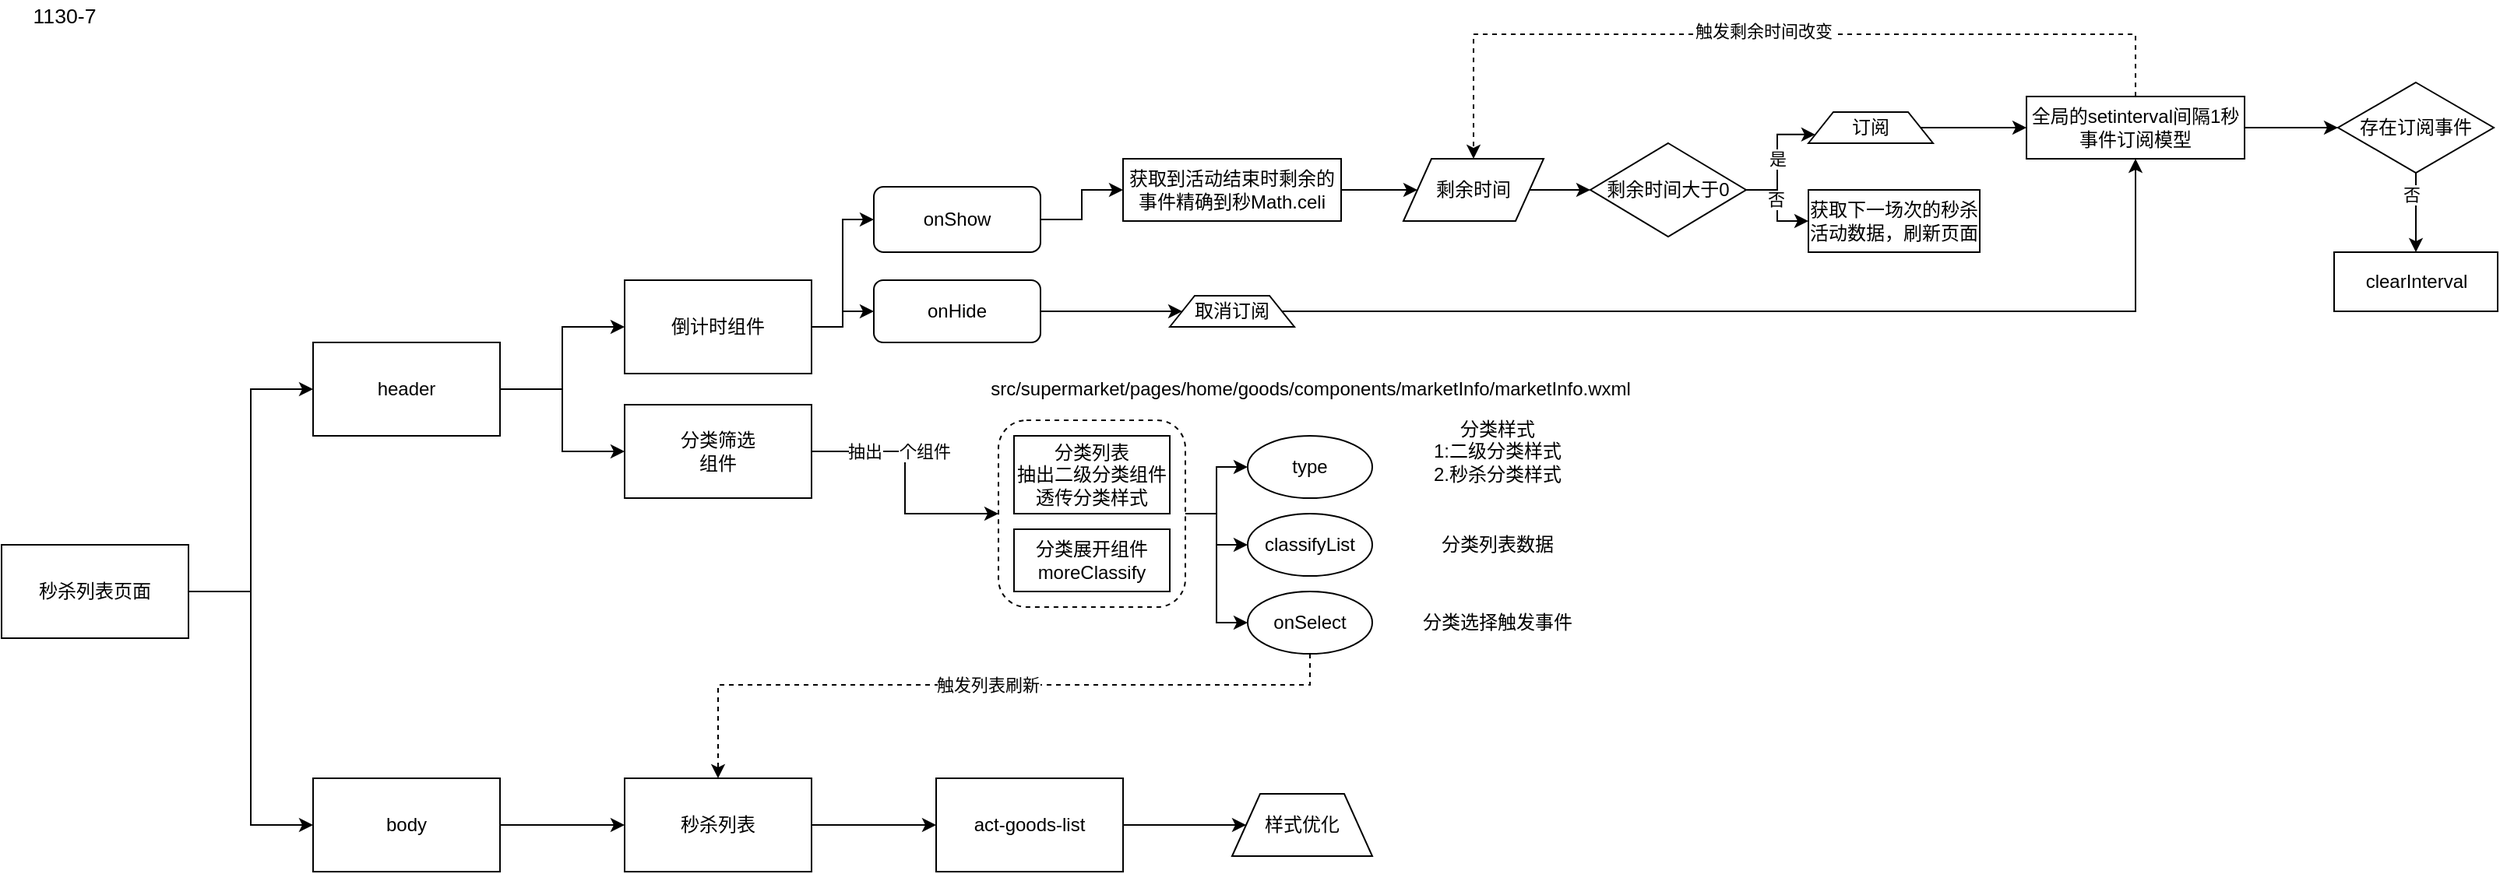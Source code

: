 <mxfile version="13.3.5" type="device"><diagram id="qXqNOvPEbpMphMiXG6KV" name="第 1 页"><mxGraphModel dx="1580" dy="1286" grid="1" gridSize="20" guides="1" tooltips="1" connect="1" arrows="1" fold="1" page="1" pageScale="1" pageWidth="980" pageHeight="1390" math="0" shadow="0"><root><mxCell id="0"/><mxCell id="1" parent="0"/><mxCell id="zZxQpJYZrw6TJFTTv8Lu-64" style="edgeStyle=orthogonalEdgeStyle;rounded=0;orthogonalLoop=1;jettySize=auto;html=1;entryX=0;entryY=0.5;entryDx=0;entryDy=0;" parent="1" source="zZxQpJYZrw6TJFTTv8Lu-1" target="zZxQpJYZrw6TJFTTv8Lu-4" edge="1"><mxGeometry relative="1" as="geometry"/></mxCell><mxCell id="zZxQpJYZrw6TJFTTv8Lu-65" style="edgeStyle=orthogonalEdgeStyle;rounded=0;orthogonalLoop=1;jettySize=auto;html=1;entryX=0;entryY=0.5;entryDx=0;entryDy=0;" parent="1" source="zZxQpJYZrw6TJFTTv8Lu-1" target="zZxQpJYZrw6TJFTTv8Lu-3" edge="1"><mxGeometry relative="1" as="geometry"/></mxCell><mxCell id="zZxQpJYZrw6TJFTTv8Lu-1" value="秒杀列表页面" style="rounded=0;whiteSpace=wrap;html=1;" parent="1" vertex="1"><mxGeometry x="20" y="370" width="120" height="60" as="geometry"/></mxCell><mxCell id="zZxQpJYZrw6TJFTTv8Lu-66" style="edgeStyle=orthogonalEdgeStyle;rounded=0;orthogonalLoop=1;jettySize=auto;html=1;entryX=0;entryY=0.5;entryDx=0;entryDy=0;" parent="1" source="zZxQpJYZrw6TJFTTv8Lu-3" target="zZxQpJYZrw6TJFTTv8Lu-6" edge="1"><mxGeometry relative="1" as="geometry"/></mxCell><mxCell id="zZxQpJYZrw6TJFTTv8Lu-67" style="edgeStyle=orthogonalEdgeStyle;rounded=0;orthogonalLoop=1;jettySize=auto;html=1;entryX=0;entryY=0.5;entryDx=0;entryDy=0;" parent="1" source="zZxQpJYZrw6TJFTTv8Lu-3" target="zZxQpJYZrw6TJFTTv8Lu-8" edge="1"><mxGeometry relative="1" as="geometry"/></mxCell><mxCell id="zZxQpJYZrw6TJFTTv8Lu-3" value="header" style="rounded=0;whiteSpace=wrap;html=1;" parent="1" vertex="1"><mxGeometry x="220" y="240" width="120" height="60" as="geometry"/></mxCell><mxCell id="zZxQpJYZrw6TJFTTv8Lu-63" style="edgeStyle=orthogonalEdgeStyle;rounded=0;orthogonalLoop=1;jettySize=auto;html=1;entryX=0;entryY=0.5;entryDx=0;entryDy=0;" parent="1" source="zZxQpJYZrw6TJFTTv8Lu-4" target="zZxQpJYZrw6TJFTTv8Lu-16" edge="1"><mxGeometry relative="1" as="geometry"/></mxCell><mxCell id="zZxQpJYZrw6TJFTTv8Lu-4" value="body" style="rounded=0;whiteSpace=wrap;html=1;" parent="1" vertex="1"><mxGeometry x="220" y="520" width="120" height="60" as="geometry"/></mxCell><mxCell id="zZxQpJYZrw6TJFTTv8Lu-110" style="edgeStyle=orthogonalEdgeStyle;rounded=0;orthogonalLoop=1;jettySize=auto;html=1;entryX=0;entryY=0.5;entryDx=0;entryDy=0;" parent="1" source="zZxQpJYZrw6TJFTTv8Lu-6" target="zZxQpJYZrw6TJFTTv8Lu-108" edge="1"><mxGeometry relative="1" as="geometry"/></mxCell><mxCell id="zZxQpJYZrw6TJFTTv8Lu-111" style="edgeStyle=orthogonalEdgeStyle;rounded=0;orthogonalLoop=1;jettySize=auto;html=1;entryX=0;entryY=0.5;entryDx=0;entryDy=0;" parent="1" source="zZxQpJYZrw6TJFTTv8Lu-6" target="zZxQpJYZrw6TJFTTv8Lu-107" edge="1"><mxGeometry relative="1" as="geometry"/></mxCell><mxCell id="zZxQpJYZrw6TJFTTv8Lu-6" value="倒计时组件" style="rounded=0;whiteSpace=wrap;html=1;" parent="1" vertex="1"><mxGeometry x="420" y="200" width="120" height="60" as="geometry"/></mxCell><mxCell id="zZxQpJYZrw6TJFTTv8Lu-58" style="edgeStyle=orthogonalEdgeStyle;rounded=0;orthogonalLoop=1;jettySize=auto;html=1;entryX=0;entryY=0.5;entryDx=0;entryDy=0;" parent="1" source="zZxQpJYZrw6TJFTTv8Lu-8" target="zZxQpJYZrw6TJFTTv8Lu-43" edge="1"><mxGeometry relative="1" as="geometry"/></mxCell><mxCell id="zZxQpJYZrw6TJFTTv8Lu-62" value="抽出一个组件" style="edgeLabel;html=1;align=center;verticalAlign=middle;resizable=0;points=[];" parent="zZxQpJYZrw6TJFTTv8Lu-58" vertex="1" connectable="0"><mxGeometry x="-0.3" relative="1" as="geometry"><mxPoint as="offset"/></mxGeometry></mxCell><mxCell id="zZxQpJYZrw6TJFTTv8Lu-8" value="分类筛选&lt;br&gt;组件" style="rounded=0;whiteSpace=wrap;html=1;" parent="1" vertex="1"><mxGeometry x="420" y="280" width="120" height="60" as="geometry"/></mxCell><mxCell id="zZxQpJYZrw6TJFTTv8Lu-15" value="分类展开组件&lt;br&gt;moreClassify" style="rounded=0;whiteSpace=wrap;html=1;" parent="1" vertex="1"><mxGeometry x="670" y="360" width="100" height="40" as="geometry"/></mxCell><mxCell id="zZxQpJYZrw6TJFTTv8Lu-125" style="edgeStyle=orthogonalEdgeStyle;rounded=0;orthogonalLoop=1;jettySize=auto;html=1;entryX=0;entryY=0.5;entryDx=0;entryDy=0;" parent="1" source="zZxQpJYZrw6TJFTTv8Lu-16" target="zZxQpJYZrw6TJFTTv8Lu-124" edge="1"><mxGeometry relative="1" as="geometry"/></mxCell><mxCell id="zZxQpJYZrw6TJFTTv8Lu-16" value="秒杀列表" style="rounded=0;whiteSpace=wrap;html=1;" parent="1" vertex="1"><mxGeometry x="420" y="520" width="120" height="60" as="geometry"/></mxCell><mxCell id="zZxQpJYZrw6TJFTTv8Lu-17" value="分类列表&lt;br&gt;抽出二级分类组件&lt;br&gt;透传分类样式" style="rounded=0;whiteSpace=wrap;html=1;" parent="1" vertex="1"><mxGeometry x="670" y="300" width="100" height="50" as="geometry"/></mxCell><mxCell id="zZxQpJYZrw6TJFTTv8Lu-39" value="&lt;span style=&quot;font-family: &amp;#34;arial&amp;#34; ; font-size: 13.333px ; text-align: left ; background-color: rgb(255 , 255 , 255)&quot;&gt;1130-7&lt;/span&gt;" style="text;html=1;resizable=0;autosize=1;align=center;verticalAlign=middle;points=[];rounded=0;dashed=1;fillColor=#ffffff;gradientColor=#ffffff;" parent="1" vertex="1"><mxGeometry x="20" y="20" width="80" height="20" as="geometry"/></mxCell><mxCell id="zZxQpJYZrw6TJFTTv8Lu-54" style="edgeStyle=orthogonalEdgeStyle;rounded=0;orthogonalLoop=1;jettySize=auto;html=1;" parent="1" source="zZxQpJYZrw6TJFTTv8Lu-43" target="zZxQpJYZrw6TJFTTv8Lu-46" edge="1"><mxGeometry relative="1" as="geometry"/></mxCell><mxCell id="zZxQpJYZrw6TJFTTv8Lu-56" style="edgeStyle=orthogonalEdgeStyle;rounded=0;orthogonalLoop=1;jettySize=auto;html=1;entryX=0;entryY=0.5;entryDx=0;entryDy=0;" parent="1" source="zZxQpJYZrw6TJFTTv8Lu-43" target="zZxQpJYZrw6TJFTTv8Lu-47" edge="1"><mxGeometry relative="1" as="geometry"/></mxCell><mxCell id="zZxQpJYZrw6TJFTTv8Lu-57" style="edgeStyle=orthogonalEdgeStyle;rounded=0;orthogonalLoop=1;jettySize=auto;html=1;entryX=0;entryY=0.5;entryDx=0;entryDy=0;" parent="1" source="zZxQpJYZrw6TJFTTv8Lu-43" target="zZxQpJYZrw6TJFTTv8Lu-48" edge="1"><mxGeometry relative="1" as="geometry"/></mxCell><mxCell id="zZxQpJYZrw6TJFTTv8Lu-43" value="" style="rounded=1;whiteSpace=wrap;html=1;dashed=1;fillColor=none;gradientColor=#ffffff;" parent="1" vertex="1"><mxGeometry x="660" y="290" width="120" height="120" as="geometry"/></mxCell><mxCell id="zZxQpJYZrw6TJFTTv8Lu-45" value="src/supermarket/pages/home/goods/components/marketInfo/marketInfo.wxml" style="text;html=1;resizable=0;autosize=1;align=center;verticalAlign=middle;points=[];fillColor=none;strokeColor=none;rounded=0;dashed=1;" parent="1" vertex="1"><mxGeometry x="640" y="260" width="440" height="20" as="geometry"/></mxCell><mxCell id="zZxQpJYZrw6TJFTTv8Lu-46" value="type" style="ellipse;whiteSpace=wrap;html=1;fillColor=none;gradientColor=#ffffff;" parent="1" vertex="1"><mxGeometry x="820" y="300" width="80" height="40" as="geometry"/></mxCell><mxCell id="zZxQpJYZrw6TJFTTv8Lu-47" value="classifyList" style="ellipse;whiteSpace=wrap;html=1;fillColor=none;gradientColor=#ffffff;" parent="1" vertex="1"><mxGeometry x="820" y="350" width="80" height="40" as="geometry"/></mxCell><mxCell id="zZxQpJYZrw6TJFTTv8Lu-103" style="edgeStyle=orthogonalEdgeStyle;rounded=0;orthogonalLoop=1;jettySize=auto;html=1;dashed=1;" parent="1" source="zZxQpJYZrw6TJFTTv8Lu-48" target="zZxQpJYZrw6TJFTTv8Lu-16" edge="1"><mxGeometry relative="1" as="geometry"><Array as="points"><mxPoint x="860" y="460"/><mxPoint x="480" y="460"/></Array></mxGeometry></mxCell><mxCell id="zZxQpJYZrw6TJFTTv8Lu-104" value="触发列表刷新" style="edgeLabel;html=1;align=center;verticalAlign=middle;resizable=0;points=[];" parent="zZxQpJYZrw6TJFTTv8Lu-103" vertex="1" connectable="0"><mxGeometry x="-0.013" relative="1" as="geometry"><mxPoint as="offset"/></mxGeometry></mxCell><mxCell id="zZxQpJYZrw6TJFTTv8Lu-48" value="onSelect" style="ellipse;whiteSpace=wrap;html=1;fillColor=none;gradientColor=#ffffff;" parent="1" vertex="1"><mxGeometry x="820" y="400" width="80" height="40" as="geometry"/></mxCell><mxCell id="zZxQpJYZrw6TJFTTv8Lu-59" value="分类样式&lt;br&gt;1:二级分类样式&lt;br&gt;2.秒杀分类样式&lt;br&gt;" style="text;html=1;resizable=0;autosize=1;align=center;verticalAlign=middle;points=[];fillColor=none;strokeColor=none;rounded=0;" parent="1" vertex="1"><mxGeometry x="920" y="280" width="120" height="60" as="geometry"/></mxCell><mxCell id="zZxQpJYZrw6TJFTTv8Lu-60" value="分类列表数据" style="text;html=1;resizable=0;autosize=1;align=center;verticalAlign=middle;points=[];fillColor=none;strokeColor=none;rounded=0;" parent="1" vertex="1"><mxGeometry x="930" y="360" width="100" height="20" as="geometry"/></mxCell><mxCell id="zZxQpJYZrw6TJFTTv8Lu-61" value="分类选择触发事件" style="text;html=1;resizable=0;autosize=1;align=center;verticalAlign=middle;points=[];fillColor=none;strokeColor=none;rounded=0;" parent="1" vertex="1"><mxGeometry x="920" y="410" width="120" height="20" as="geometry"/></mxCell><mxCell id="zZxQpJYZrw6TJFTTv8Lu-94" style="edgeStyle=orthogonalEdgeStyle;rounded=0;orthogonalLoop=1;jettySize=auto;html=1;entryX=0;entryY=0.5;entryDx=0;entryDy=0;" parent="1" source="zZxQpJYZrw6TJFTTv8Lu-77" target="zZxQpJYZrw6TJFTTv8Lu-92" edge="1"><mxGeometry relative="1" as="geometry"/></mxCell><mxCell id="zZxQpJYZrw6TJFTTv8Lu-77" value="获取到活动结束时剩余的事件精确到秒Math.celi" style="rounded=0;whiteSpace=wrap;html=1;fillColor=none;gradientColor=#ffffff;" parent="1" vertex="1"><mxGeometry x="740" y="122" width="140" height="40" as="geometry"/></mxCell><mxCell id="zZxQpJYZrw6TJFTTv8Lu-83" style="edgeStyle=orthogonalEdgeStyle;rounded=0;orthogonalLoop=1;jettySize=auto;html=1;entryX=0;entryY=0.5;entryDx=0;entryDy=0;" parent="1" source="zZxQpJYZrw6TJFTTv8Lu-79" target="zZxQpJYZrw6TJFTTv8Lu-82" edge="1"><mxGeometry relative="1" as="geometry"/></mxCell><mxCell id="zZxQpJYZrw6TJFTTv8Lu-84" value="否" style="edgeLabel;html=1;align=center;verticalAlign=middle;resizable=0;points=[];" parent="zZxQpJYZrw6TJFTTv8Lu-83" vertex="1" connectable="0"><mxGeometry x="-0.367" y="-6" relative="1" as="geometry"><mxPoint as="offset"/></mxGeometry></mxCell><mxCell id="zZxQpJYZrw6TJFTTv8Lu-91" value="是" style="edgeStyle=orthogonalEdgeStyle;rounded=0;orthogonalLoop=1;jettySize=auto;html=1;entryX=0;entryY=0.75;entryDx=0;entryDy=0;" parent="1" source="zZxQpJYZrw6TJFTTv8Lu-79" target="zZxQpJYZrw6TJFTTv8Lu-87" edge="1"><mxGeometry relative="1" as="geometry"/></mxCell><mxCell id="zZxQpJYZrw6TJFTTv8Lu-79" value="剩余时间大于0" style="rhombus;whiteSpace=wrap;html=1;fillColor=none;gradientColor=#ffffff;" parent="1" vertex="1"><mxGeometry x="1040" y="112" width="100" height="60" as="geometry"/></mxCell><mxCell id="zZxQpJYZrw6TJFTTv8Lu-82" value="获取下一场次的秒杀活动数据，刷新页面" style="rounded=0;whiteSpace=wrap;html=1;fillColor=none;gradientColor=#ffffff;" parent="1" vertex="1"><mxGeometry x="1180" y="142" width="110" height="40" as="geometry"/></mxCell><mxCell id="zZxQpJYZrw6TJFTTv8Lu-101" style="edgeStyle=orthogonalEdgeStyle;rounded=0;orthogonalLoop=1;jettySize=auto;html=1;entryX=0.5;entryY=0;entryDx=0;entryDy=0;dashed=1;" parent="1" source="zZxQpJYZrw6TJFTTv8Lu-85" target="zZxQpJYZrw6TJFTTv8Lu-92" edge="1"><mxGeometry relative="1" as="geometry"><Array as="points"><mxPoint x="1390" y="42"/><mxPoint x="965" y="42"/></Array></mxGeometry></mxCell><mxCell id="zZxQpJYZrw6TJFTTv8Lu-102" value="触发剩余时间改变" style="edgeLabel;html=1;align=center;verticalAlign=middle;resizable=0;points=[];" parent="zZxQpJYZrw6TJFTTv8Lu-101" vertex="1" connectable="0"><mxGeometry x="0.024" y="-2" relative="1" as="geometry"><mxPoint as="offset"/></mxGeometry></mxCell><mxCell id="zZxQpJYZrw6TJFTTv8Lu-119" style="edgeStyle=orthogonalEdgeStyle;rounded=0;orthogonalLoop=1;jettySize=auto;html=1;entryX=0;entryY=0.5;entryDx=0;entryDy=0;" parent="1" source="zZxQpJYZrw6TJFTTv8Lu-85" target="zZxQpJYZrw6TJFTTv8Lu-118" edge="1"><mxGeometry relative="1" as="geometry"/></mxCell><mxCell id="zZxQpJYZrw6TJFTTv8Lu-85" value="全局的setinterval间隔1秒&lt;br&gt;事件订阅模型" style="rounded=0;whiteSpace=wrap;html=1;fillColor=none;gradientColor=#ffffff;" parent="1" vertex="1"><mxGeometry x="1320" y="82" width="140" height="40" as="geometry"/></mxCell><mxCell id="zZxQpJYZrw6TJFTTv8Lu-90" style="edgeStyle=orthogonalEdgeStyle;rounded=0;orthogonalLoop=1;jettySize=auto;html=1;entryX=0;entryY=0.5;entryDx=0;entryDy=0;" parent="1" source="zZxQpJYZrw6TJFTTv8Lu-87" target="zZxQpJYZrw6TJFTTv8Lu-85" edge="1"><mxGeometry relative="1" as="geometry"/></mxCell><mxCell id="zZxQpJYZrw6TJFTTv8Lu-87" value="订阅" style="shape=trapezoid;perimeter=trapezoidPerimeter;whiteSpace=wrap;html=1;fillColor=none;gradientColor=#ffffff;" parent="1" vertex="1"><mxGeometry x="1180" y="92" width="80" height="20" as="geometry"/></mxCell><mxCell id="zZxQpJYZrw6TJFTTv8Lu-95" style="edgeStyle=orthogonalEdgeStyle;rounded=0;orthogonalLoop=1;jettySize=auto;html=1;entryX=0;entryY=0.5;entryDx=0;entryDy=0;" parent="1" source="zZxQpJYZrw6TJFTTv8Lu-92" target="zZxQpJYZrw6TJFTTv8Lu-79" edge="1"><mxGeometry relative="1" as="geometry"/></mxCell><mxCell id="zZxQpJYZrw6TJFTTv8Lu-92" value="剩余时间" style="shape=parallelogram;perimeter=parallelogramPerimeter;whiteSpace=wrap;html=1;fillColor=none;gradientColor=#ffffff;" parent="1" vertex="1"><mxGeometry x="920" y="122" width="90" height="40" as="geometry"/></mxCell><mxCell id="zZxQpJYZrw6TJFTTv8Lu-109" style="edgeStyle=orthogonalEdgeStyle;rounded=0;orthogonalLoop=1;jettySize=auto;html=1;entryX=0;entryY=0.5;entryDx=0;entryDy=0;" parent="1" source="zZxQpJYZrw6TJFTTv8Lu-107" target="zZxQpJYZrw6TJFTTv8Lu-77" edge="1"><mxGeometry relative="1" as="geometry"/></mxCell><mxCell id="zZxQpJYZrw6TJFTTv8Lu-107" value="onShow" style="rounded=1;whiteSpace=wrap;html=1;fillColor=none;gradientColor=#ffffff;" parent="1" vertex="1"><mxGeometry x="580" y="140" width="107" height="42" as="geometry"/></mxCell><mxCell id="zZxQpJYZrw6TJFTTv8Lu-116" style="edgeStyle=orthogonalEdgeStyle;rounded=0;orthogonalLoop=1;jettySize=auto;html=1;entryX=0;entryY=0.5;entryDx=0;entryDy=0;" parent="1" source="zZxQpJYZrw6TJFTTv8Lu-108" target="zZxQpJYZrw6TJFTTv8Lu-114" edge="1"><mxGeometry relative="1" as="geometry"/></mxCell><mxCell id="zZxQpJYZrw6TJFTTv8Lu-108" value="onHide" style="rounded=1;whiteSpace=wrap;html=1;fillColor=none;gradientColor=#ffffff;" parent="1" vertex="1"><mxGeometry x="580" y="200" width="107" height="40" as="geometry"/></mxCell><mxCell id="zZxQpJYZrw6TJFTTv8Lu-117" style="edgeStyle=orthogonalEdgeStyle;rounded=0;orthogonalLoop=1;jettySize=auto;html=1;entryX=0.5;entryY=1;entryDx=0;entryDy=0;" parent="1" source="zZxQpJYZrw6TJFTTv8Lu-114" target="zZxQpJYZrw6TJFTTv8Lu-85" edge="1"><mxGeometry relative="1" as="geometry"/></mxCell><mxCell id="zZxQpJYZrw6TJFTTv8Lu-114" value="取消订阅" style="shape=trapezoid;perimeter=trapezoidPerimeter;whiteSpace=wrap;html=1;fillColor=none;gradientColor=#ffffff;" parent="1" vertex="1"><mxGeometry x="770" y="210" width="80" height="20" as="geometry"/></mxCell><mxCell id="zZxQpJYZrw6TJFTTv8Lu-122" style="edgeStyle=orthogonalEdgeStyle;rounded=0;orthogonalLoop=1;jettySize=auto;html=1;entryX=0.5;entryY=0;entryDx=0;entryDy=0;" parent="1" source="zZxQpJYZrw6TJFTTv8Lu-118" target="zZxQpJYZrw6TJFTTv8Lu-121" edge="1"><mxGeometry relative="1" as="geometry"/></mxCell><mxCell id="zZxQpJYZrw6TJFTTv8Lu-123" value="否" style="edgeLabel;html=1;align=center;verticalAlign=middle;resizable=0;points=[];" parent="zZxQpJYZrw6TJFTTv8Lu-122" vertex="1" connectable="0"><mxGeometry x="-0.451" y="-3" relative="1" as="geometry"><mxPoint as="offset"/></mxGeometry></mxCell><mxCell id="zZxQpJYZrw6TJFTTv8Lu-118" value="存在订阅事件" style="rhombus;whiteSpace=wrap;html=1;fillColor=none;gradientColor=#ffffff;" parent="1" vertex="1"><mxGeometry x="1520" y="73" width="100" height="58" as="geometry"/></mxCell><mxCell id="zZxQpJYZrw6TJFTTv8Lu-121" value="clearInterval" style="rounded=0;whiteSpace=wrap;html=1;fillColor=none;gradientColor=#ffffff;" parent="1" vertex="1"><mxGeometry x="1517.5" y="182" width="105" height="38" as="geometry"/></mxCell><mxCell id="0aDc1e5DsbpfHD7TE6z--2" style="edgeStyle=orthogonalEdgeStyle;rounded=0;orthogonalLoop=1;jettySize=auto;html=1;entryX=0;entryY=0.5;entryDx=0;entryDy=0;startArrow=none;startFill=0;" parent="1" source="zZxQpJYZrw6TJFTTv8Lu-124" target="0aDc1e5DsbpfHD7TE6z--1" edge="1"><mxGeometry relative="1" as="geometry"/></mxCell><mxCell id="zZxQpJYZrw6TJFTTv8Lu-124" value="act-goods-list" style="rounded=0;whiteSpace=wrap;html=1;fillColor=none;gradientColor=#ffffff;" parent="1" vertex="1"><mxGeometry x="620" y="520" width="120" height="60" as="geometry"/></mxCell><mxCell id="0aDc1e5DsbpfHD7TE6z--1" value="样式优化" style="shape=trapezoid;perimeter=trapezoidPerimeter;whiteSpace=wrap;html=1;" parent="1" vertex="1"><mxGeometry x="810" y="530" width="90" height="40" as="geometry"/></mxCell></root></mxGraphModel></diagram></mxfile>